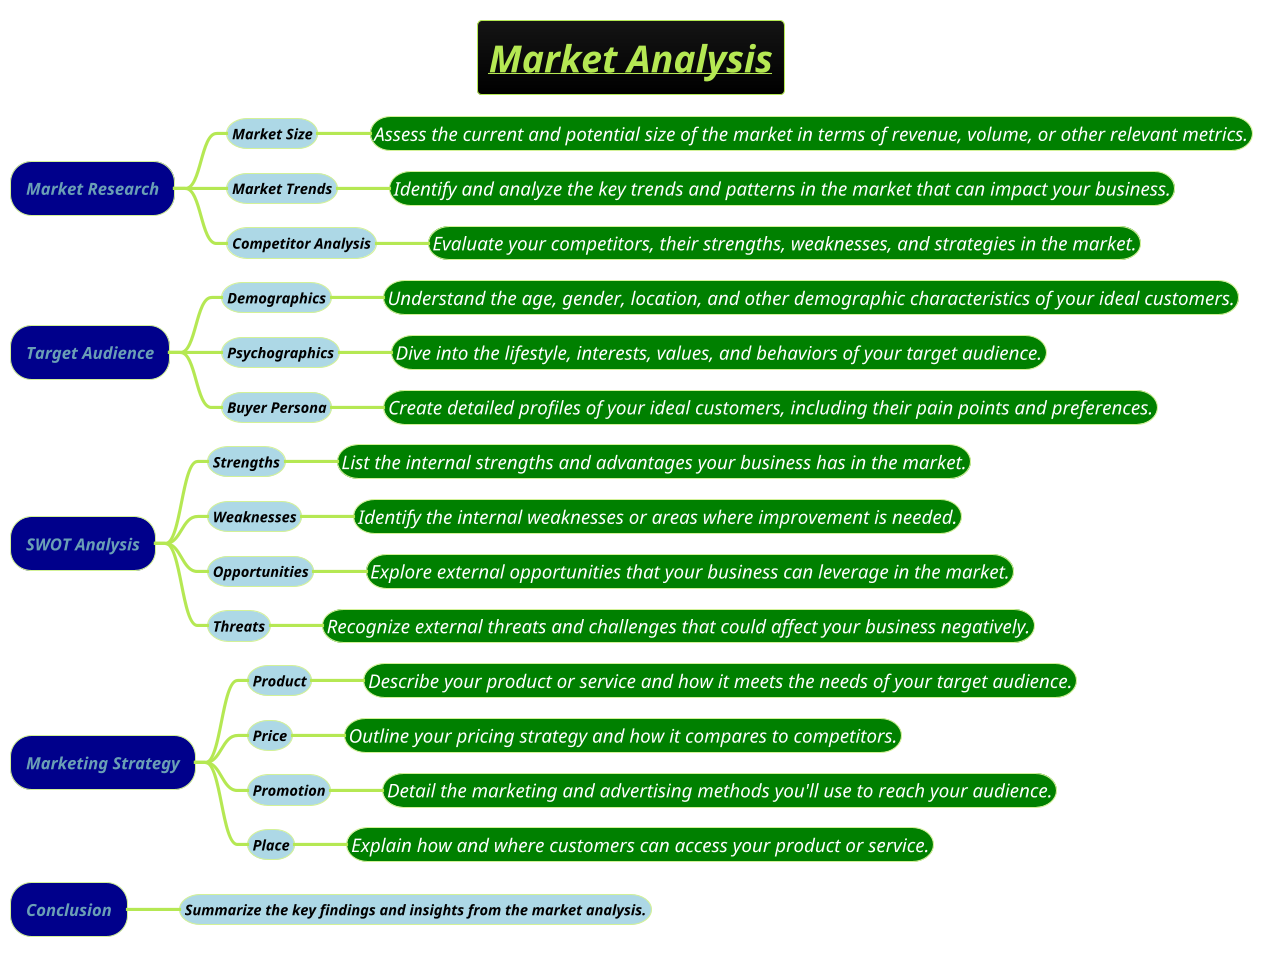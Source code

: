 @startmindmap
title =<i><b><u>Market Analysis
!theme hacker
*[#darkblue] <i>Market Research
**[#lightblue] <i><color #black><size:14>Market Size
***[#green] <i><color #white><size:18>Assess the current and potential size of the market in terms of revenue, volume, or other relevant metrics.
**[#lightblue] <i><color #black><size:14>Market Trends
***[#green] <i><color #white><size:18>Identify and analyze the key trends and patterns in the market that can impact your business.
**[#lightblue] <i><color #black><size:14>Competitor Analysis
***[#green] <i><color #white><size:18>Evaluate your competitors, their strengths, weaknesses, and strategies in the market.

*[#darkblue] <i>Target Audience
**[#lightblue] <i><color #black><size:14>Demographics
***[#green] <i><color #white><size:18>Understand the age, gender, location, and other demographic characteristics of your ideal customers.
**[#lightblue] <i><color #black><size:14>Psychographics
***[#green] <i><color #white><size:18>Dive into the lifestyle, interests, values, and behaviors of your target audience.
**[#lightblue] <i><color #black><size:14>Buyer Persona
***[#green] <i><color #white><size:18>Create detailed profiles of your ideal customers, including their pain points and preferences.

*[#darkblue] <i>SWOT Analysis
**[#lightblue] <i><color #black><size:14>Strengths
***[#green] <i><color #white><size:18>List the internal strengths and advantages your business has in the market.
**[#lightblue] <i><color #black><size:14>Weaknesses
***[#green] <i><color #white><size:18>Identify the internal weaknesses or areas where improvement is needed.
**[#lightblue] <i><color #black><size:14>Opportunities
***[#green] <i><color #white><size:18>Explore external opportunities that your business can leverage in the market.
**[#lightblue] <i><color #black><size:14>Threats
***[#green] <i><color #white><size:18>Recognize external threats and challenges that could affect your business negatively.

*[#darkblue] <i>Marketing Strategy
**[#lightblue] <i><color #black><size:14>Product
***[#green] <i><color #white><size:18>Describe your product or service and how it meets the needs of your target audience.
**[#lightblue] <i><color #black><size:14>Price
***[#green] <i><color #white><size:18>Outline your pricing strategy and how it compares to competitors.
**[#lightblue] <i><color #black><size:14>Promotion
***[#green] <i><color #white><size:18>Detail the marketing and advertising methods you'll use to reach your audience.
**[#lightblue] <i><color #black><size:14>Place
***[#green] <i><color #white><size:18>Explain how and where customers can access your product or service.

*[#darkblue] <i>Conclusion
**[#lightblue] <i><color #black><size:14>Summarize the key findings and insights from the market analysis.
@endmindmap
